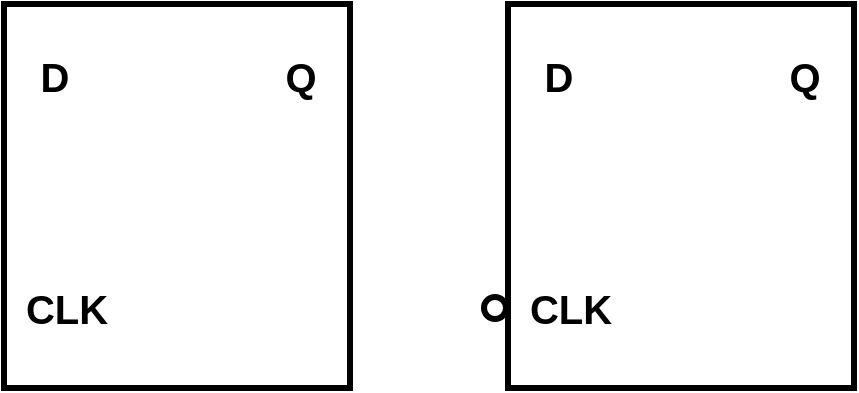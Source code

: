 <mxfile version="28.1.2">
  <diagram name="Page-1" id="CoDmN1xDF0iX2Mcgt9c3">
    <mxGraphModel dx="1050" dy="663" grid="1" gridSize="10" guides="1" tooltips="1" connect="1" arrows="1" fold="1" page="1" pageScale="1" pageWidth="850" pageHeight="1100" math="0" shadow="0">
      <root>
        <mxCell id="0" />
        <mxCell id="1" parent="0" />
        <mxCell id="EZJUQ_Hk_AUpXrAV0Ghc-1" value="" style="rounded=0;whiteSpace=wrap;html=1;strokeWidth=3;fontSize=20;container=0;fontStyle=1" vertex="1" parent="1">
          <mxGeometry x="302" y="150" width="173" height="192" as="geometry" />
        </mxCell>
        <mxCell id="EZJUQ_Hk_AUpXrAV0Ghc-2" value="D" style="text;html=1;align=center;verticalAlign=middle;resizable=0;points=[];autosize=1;strokeColor=none;fillColor=none;strokeWidth=3;fontSize=20;container=0;fontStyle=1" vertex="1" parent="1">
          <mxGeometry x="307" y="166" width="40" height="40" as="geometry" />
        </mxCell>
        <mxCell id="EZJUQ_Hk_AUpXrAV0Ghc-3" value="CLK" style="text;html=1;align=center;verticalAlign=middle;resizable=0;points=[];autosize=1;strokeColor=none;fillColor=none;strokeWidth=3;fontSize=20;container=0;fontStyle=1" vertex="1" parent="1">
          <mxGeometry x="303" y="282" width="60" height="40" as="geometry" />
        </mxCell>
        <mxCell id="EZJUQ_Hk_AUpXrAV0Ghc-4" value="Q" style="text;html=1;align=center;verticalAlign=middle;resizable=0;points=[];autosize=1;strokeColor=none;fillColor=none;strokeWidth=3;fontSize=20;container=0;fontStyle=1" vertex="1" parent="1">
          <mxGeometry x="430" y="166" width="40" height="40" as="geometry" />
        </mxCell>
        <mxCell id="EZJUQ_Hk_AUpXrAV0Ghc-6" value="" style="ellipse;whiteSpace=wrap;html=1;aspect=fixed;strokeWidth=3;" vertex="1" parent="1">
          <mxGeometry x="290" y="296.5" width="11" height="11" as="geometry" />
        </mxCell>
        <mxCell id="EZJUQ_Hk_AUpXrAV0Ghc-7" value="" style="rounded=0;whiteSpace=wrap;html=1;strokeWidth=3;fontSize=20;container=0;fontStyle=1" vertex="1" parent="1">
          <mxGeometry x="50" y="150" width="173" height="192" as="geometry" />
        </mxCell>
        <mxCell id="EZJUQ_Hk_AUpXrAV0Ghc-8" value="D" style="text;html=1;align=center;verticalAlign=middle;resizable=0;points=[];autosize=1;strokeColor=none;fillColor=none;strokeWidth=3;fontSize=20;container=0;fontStyle=1" vertex="1" parent="1">
          <mxGeometry x="55" y="166" width="40" height="40" as="geometry" />
        </mxCell>
        <mxCell id="EZJUQ_Hk_AUpXrAV0Ghc-9" value="CLK" style="text;html=1;align=center;verticalAlign=middle;resizable=0;points=[];autosize=1;strokeColor=none;fillColor=none;strokeWidth=3;fontSize=20;container=0;fontStyle=1" vertex="1" parent="1">
          <mxGeometry x="51" y="282" width="60" height="40" as="geometry" />
        </mxCell>
        <mxCell id="EZJUQ_Hk_AUpXrAV0Ghc-10" value="Q" style="text;html=1;align=center;verticalAlign=middle;resizable=0;points=[];autosize=1;strokeColor=none;fillColor=none;strokeWidth=3;fontSize=20;container=0;fontStyle=1" vertex="1" parent="1">
          <mxGeometry x="178" y="166" width="40" height="40" as="geometry" />
        </mxCell>
      </root>
    </mxGraphModel>
  </diagram>
</mxfile>
